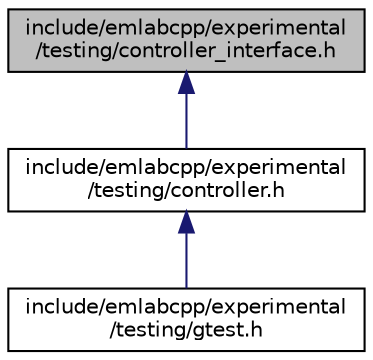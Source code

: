 digraph "include/emlabcpp/experimental/testing/controller_interface.h"
{
 // LATEX_PDF_SIZE
  edge [fontname="Helvetica",fontsize="10",labelfontname="Helvetica",labelfontsize="10"];
  node [fontname="Helvetica",fontsize="10",shape=record];
  Node1 [label="include/emlabcpp/experimental\l/testing/controller_interface.h",height=0.2,width=0.4,color="black", fillcolor="grey75", style="filled", fontcolor="black",tooltip=" "];
  Node1 -> Node2 [dir="back",color="midnightblue",fontsize="10",style="solid",fontname="Helvetica"];
  Node2 [label="include/emlabcpp/experimental\l/testing/controller.h",height=0.2,width=0.4,color="black", fillcolor="white", style="filled",URL="$controller_8h.html",tooltip=" "];
  Node2 -> Node3 [dir="back",color="midnightblue",fontsize="10",style="solid",fontname="Helvetica"];
  Node3 [label="include/emlabcpp/experimental\l/testing/gtest.h",height=0.2,width=0.4,color="black", fillcolor="white", style="filled",URL="$gtest_8h.html",tooltip=" "];
}
